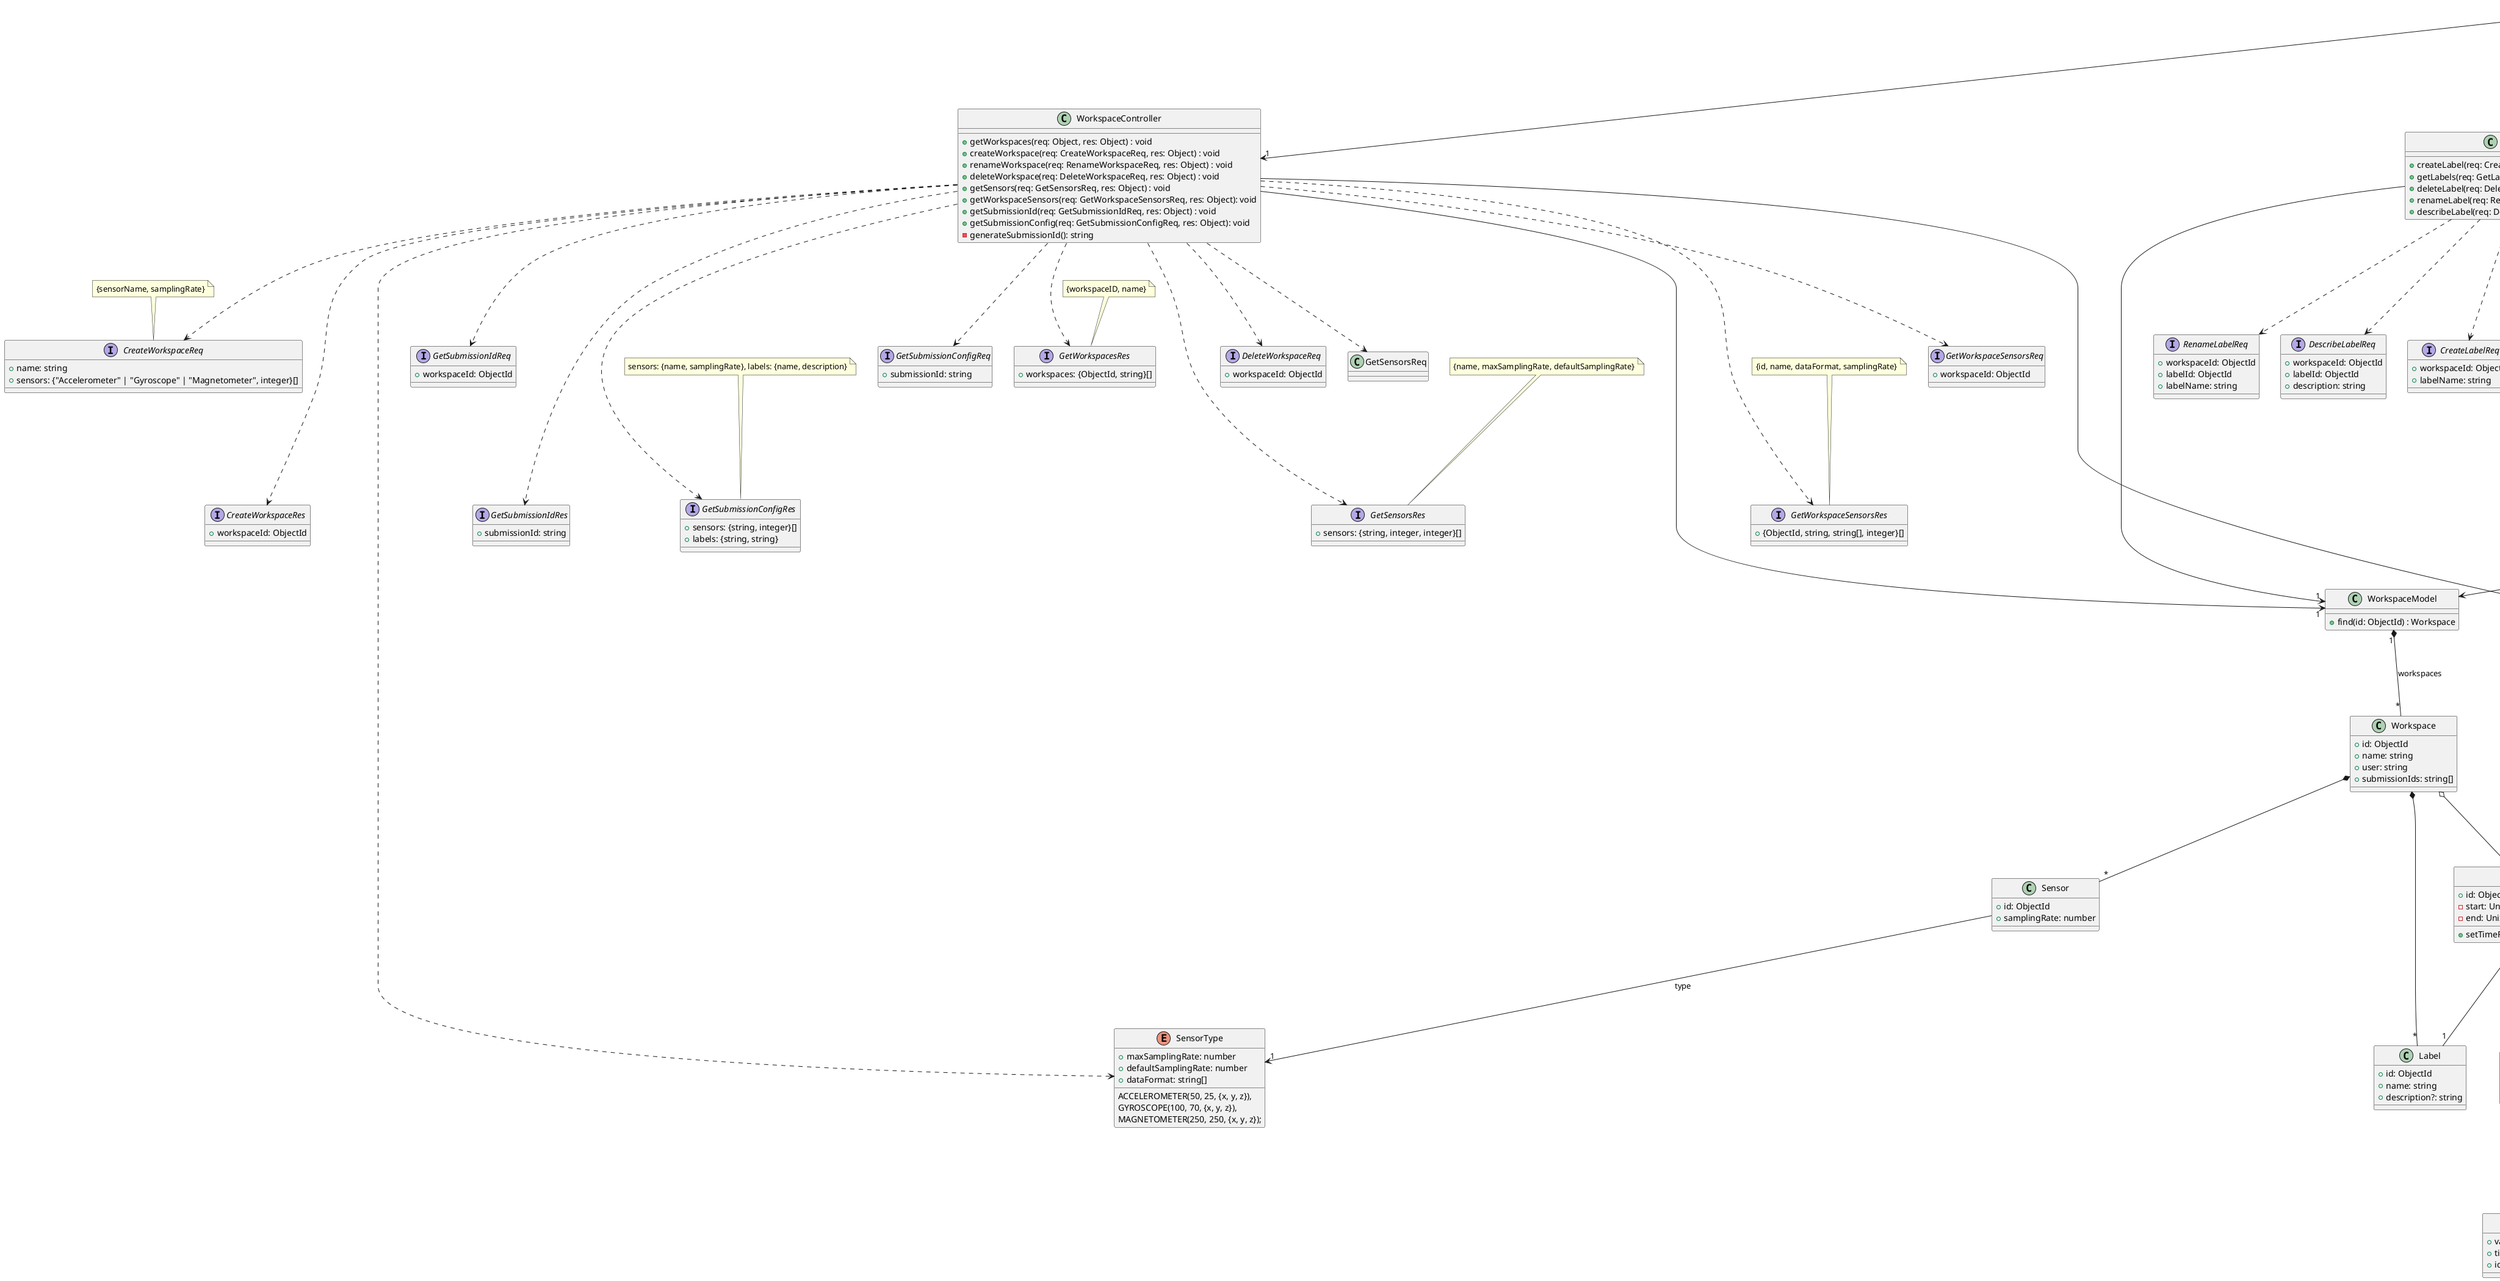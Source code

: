 @startuml Workspace Management Class Diagram

skinparam titleFontSize 100
skinparam titleFontColor grey
skinparam titleBorderRoundCorner 15
skinparam titleBorderThickness 2
skinparam titleBackgroundColor Turquoise


class App{

}

App ---> "1" WorkspaceController
App ---> "1" LabelController
App ---> "1" SampleController

' ----------- LabelController ----------------

interface CreateLabelReq {
    +workspaceId: ObjectId
    +labelName: string
}

interface GetLabelsReq {
    +workspaceId: ObjectId
}

interface GetLabelsRes {
    +labels: Label[]
}

GetLabelsReq -[hidden]-> GetLabelsRes

interface DeleteLabelReq {
    +workspaceId: ObjectId
    +labelId: ObjectId
}

interface RenameLabelReq {
    +workspaceId: ObjectId
    +labelId: ObjectId
    +labelName: string
}

interface DescribeLabelReq {
    +workspaceId: ObjectId
    +labelId: ObjectId
    +description: string
}

class LabelController {
    +createLabel(req: CreateLabelReq, res: Object) : void
    +getLabels(req: GetLabelsReq, res: Object) : void
    +deleteLabel(req: DeleteLabelReq, res: Object) : void
    +renameLabel(req: RenameLabelReq, res: Object) : void
    +describeLabel(req: DescribeLabelReq, res: Object) : void
}

LabelController -----> "1" WorkspaceModel
LabelController -----> "1" SampleModel

LabelController ...> CreateLabelReq

LabelController ...> GetLabelsReq
LabelController ...> GetLabelsRes

LabelController ...> DeleteLabelReq

LabelController ...> RenameLabelReq

LabelController ...> DescribeLabelReq

' ------------- WorkspaceController ----------

interface GetWorkspacesRes {
    +workspaces: {ObjectId, string}[]
}
note top: {workspaceID, name}

interface CreateWorkspaceReq {
    +name: string
    +sensors: {"Accelerometer" | "Gyroscope" | "Magnetometer", integer}[]
}
note top: {sensorName, samplingRate}

interface CreateWorkspaceRes {
    +workspaceId: ObjectId
}

CreateWorkspaceReq -[hidden]-> CreateWorkspaceRes

interface DeleteWorkspaceReq {
    +workspaceId: ObjectId
}

interface GetSensorsRes {
    +sensors: {string, integer, integer}[]
}
note top : {name, maxSamplingRate, defaultSamplingRate}

GetSensorsReq -[hidden]-> GetSensorsRes

interface GetWorkspaceSensorsReq {
    +workspaceId: ObjectId
}

interface GetWorkspaceSensorsRes {
    +{ObjectId, string, string[], integer}[]
}
note top : {id, name, dataFormat, samplingRate}

GetWorkspaceSensorsReq -[hidden]-> GetWorkspaceSensorsRes

interface GetSubmissionIdReq {
    +workspaceId: ObjectId
}

interface GetSubmissionIdRes {
    +submissionId: string
}

GetSubmissionIdReq -[hidden]-> GetSubmissionIdRes

interface GetSubmissionConfigReq {
    +submissionId: string
}

interface GetSubmissionConfigRes {
    +sensors: {string, integer}[]
    +labels: {string, string}
}
note top: sensors: {name, samplingRate}, labels: {name, description}

GetSubmissionConfigReq -[hidden]-> GetSubmissionConfigRes

class WorkspaceController {
    +getWorkspaces(req: Object, res: Object) : void
    +createWorkspace(req: CreateWorkspaceReq, res: Object) : void
    +renameWorkspace(req: RenameWorkspaceReq, res: Object) : void
    +deleteWorkspace(req: DeleteWorkspaceReq, res: Object) : void
    +getSensors(req: GetSensorsReq, res: Object) : void
    +getWorkspaceSensors(req: GetWorkspaceSensorsReq, res: Object): void
    +getSubmissionId(req: GetSubmissionIdReq, res: Object) : void
    +getSubmissionConfig(req: GetSubmissionConfigReq, res: Object): void
    -generateSubmissionId(): string
}

WorkspaceController ...> SensorType
WorkspaceController ...> GetWorkspacesRes
WorkspaceController ...> CreateWorkspaceReq
WorkspaceController ...> CreateWorkspaceRes
WorkspaceController ...> DeleteWorkspaceReq
WorkspaceController ...> GetSensorsReq
WorkspaceController ...> GetSensorsRes
WorkspaceController ...> GetWorkspaceSensorsReq
WorkspaceController ...> GetWorkspaceSensorsRes
WorkspaceController ...> GetSubmissionIdReq
WorkspaceController ...> GetSubmissionIdRes
WorkspaceController ...> GetSubmissionConfigReq
WorkspaceController ...> GetSubmissionConfigRes

WorkspaceController -----> "1" WorkspaceModel
WorkspaceController -----> "1" SampleModel

'------------------ Sensor/Sample -----------------------

enum SensorType {
    ACCELEROMETER(50, 25, {x, y, z}),
    GYROSCOPE(100, 70, {x, y, z}),
    MAGNETOMETER(250, 250, {x, y, z});

    +maxSamplingRate: number
    +defaultSamplingRate: number
    +dataFormat: string[]
}

' Schema
class Sensor {
    +id: ObjectId
    +samplingRate: number
}

Sensor ---> "1" SensorType :type

class DataPoint {
    +value: number[]
    +timestamp: UnixTimestamp
    +id: ObjectId
}

class SensorDataPoints {
    +id: ObjectId
    +sensor_id: ObjectId
}

SensorDataPoints "1" *--- "*" DataPoint : dataPoints

' Schema
class TimeFrame {
    +start: UnixTimestamp
    +end: UnixTimestamp
}

' Schema
class Sample {
    +id: ObjectId
    -start: UnixTimestamp
    -end: UnixTimestamp
    +setTimeFrames(timeframes: TimeFrame[])
}

' aggregation or relation?
Sample "1" o--- "*" TimeFrame : timeframes

Sample "*" --- "1" Label
Sample "1" *--- "*" SensorDataPoints : allSensorDataPoints

' mongoose.Model<Sample>
class SampleModel {
    +find(id: ObjectId) : Sample
}

SampleModel "1" *--- "*" Sample : samples

' Schema
class Label {
    +id: ObjectId
    +name: string
    +description?: string
}

' Schema
class Workspace {
    +id: ObjectId
    +name: string
    +user: string
    +submissionIds: string[]
}

Workspace *--- "*" Label
Workspace *--- "*" Sensor
Workspace o--- "*" Sample

' mongoose.Model<Workspace>
class WorkspaceModel {
    +find(id: ObjectId) : Workspace
}

WorkspaceModel "1" *--- "*" Workspace : workspaces

' --------------- SampleController -------------------

interface SubmitSampleReq {
    +samples: Sample[]
    +submissionId: string
}

SubmitSampleReq -[hidden]-> SubmitSampleRes

interface GetSamplesReq {
    +workspaceId: ObjectId
    +onlyIds: boolean
}

interface GetSamplesRes {
    +samples: Sample[]
}

GetSamplesReq -[hidden]-> GetSamplesRes

interface RelabelSampleReq {
    +workspaceId: ObjectId
    +sampleId: ObjectId
    +labelId: LabelId
}

interface DeleteSampleReq {
    +workspaceId: ObjectId
    +sampleId: ObjectId
}

interface SetTimeFramesReq {
    +workspaceId: ObjectId
    +sampleId: ObjectId
    +timeframes: TimeFrame[]
}

SetTimeFramesReq ...> TimeFrame

interface GetSampleDataPointsReq {
    +workspaceId: ObjectId
    +sampleId: ObjectId
}

interface GetSampleDataPointsRes {
    +sample: Sample
}

GetSampleDataPointsReq -[hidden]-> GetSampleDataPointsRes

class SampleController {
    +submitSample(req: SubmitSampleReq, res: Object) : void
    +getSamples(req: GetSamplesReq, res: Object) : void
    +getSampleDataPoints(req: GetSampleDataPointsReq, res: Object) : void
    +relabelSample(req: RelabelSampleReq, res: Object) : void
    +deleteSample(req: DeleteSampleReq, res: Object) : void
    +setTimeFrames(req: SetTimeFramesReq, res: Object) : void
}

    SampleController ...> SubmitSampleReq
    SampleController ...> GetSamplesReq
    SampleController ...> GetSamplesRes
    SampleController ...> RelabelSampleReq
    SampleController ...> DeleteSampleReq
    SampleController ...> SetTimeFramesReq
    SampleController ...> GetSampleDataPointsReq
    SampleController ...> GetSampleDataPointsRes

    SampleController -----> SampleModel
    SampleController -----> WorkspaceModel

    @enduml